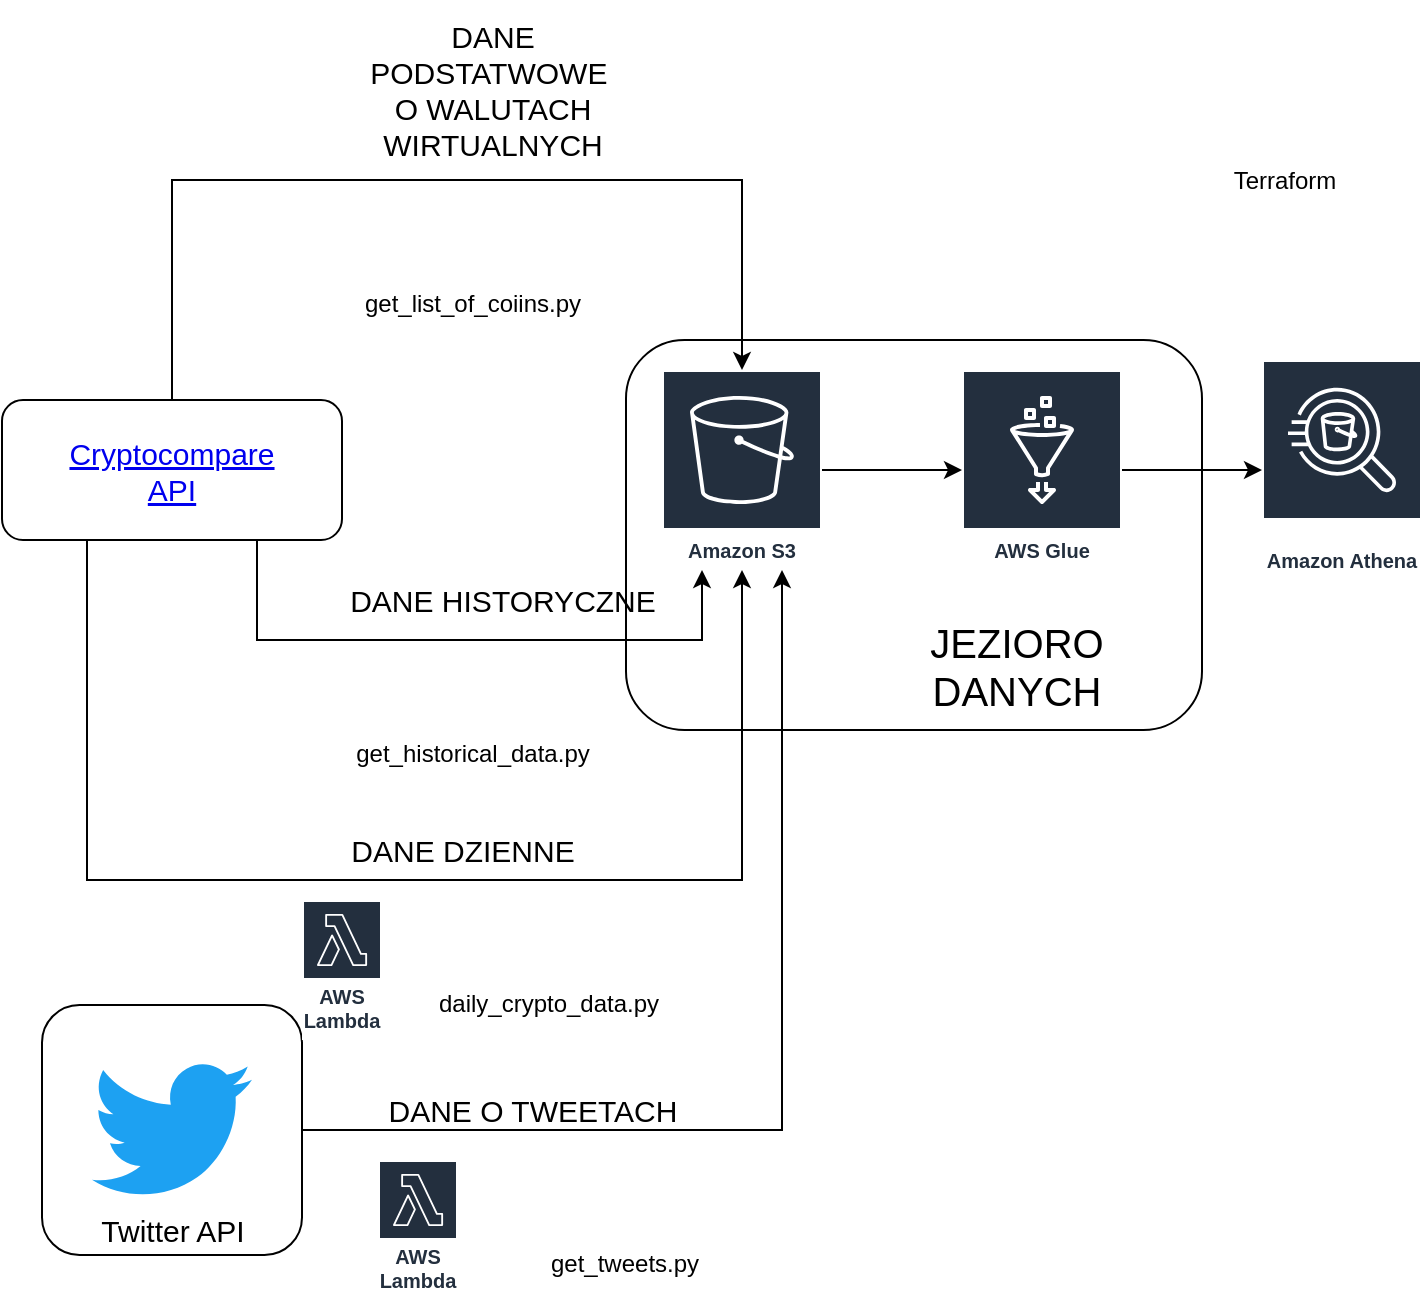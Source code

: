 <mxfile version="20.2.3" type="device"><diagram id="9L2ticWVQrueH_IM1UeO" name="DataFlow"><mxGraphModel dx="1588" dy="761" grid="1" gridSize="10" guides="1" tooltips="1" connect="1" arrows="1" fold="1" page="1" pageScale="1" pageWidth="1169" pageHeight="827" math="0" shadow="0"><root><mxCell id="0"/><mxCell id="1" parent="0"/><mxCell id="_3WW4sqviSx8kWmoF9lM-35" value="" style="rounded=1;whiteSpace=wrap;html=1;fontSize=15;direction=south;" vertex="1" parent="1"><mxGeometry x="60" y="572.5" width="130" height="125" as="geometry"/></mxCell><mxCell id="_3WW4sqviSx8kWmoF9lM-32" value="" style="rounded=1;whiteSpace=wrap;html=1;fontSize=15;direction=south;" vertex="1" parent="1"><mxGeometry x="352" y="240" width="288" height="195" as="geometry"/></mxCell><mxCell id="_3WW4sqviSx8kWmoF9lM-14" style="edgeStyle=orthogonalEdgeStyle;rounded=0;orthogonalLoop=1;jettySize=auto;html=1;fontSize=15;" edge="1" parent="1" source="_3WW4sqviSx8kWmoF9lM-3" target="_3WW4sqviSx8kWmoF9lM-4"><mxGeometry relative="1" as="geometry"><Array as="points"><mxPoint x="125" y="160"/><mxPoint x="410" y="160"/></Array></mxGeometry></mxCell><mxCell id="_3WW4sqviSx8kWmoF9lM-15" style="edgeStyle=orthogonalEdgeStyle;rounded=0;orthogonalLoop=1;jettySize=auto;html=1;exitX=0.75;exitY=1;exitDx=0;exitDy=0;fontSize=15;" edge="1" parent="1" source="_3WW4sqviSx8kWmoF9lM-3" target="_3WW4sqviSx8kWmoF9lM-4"><mxGeometry relative="1" as="geometry"><Array as="points"><mxPoint x="168" y="390"/><mxPoint x="390" y="390"/></Array></mxGeometry></mxCell><mxCell id="_3WW4sqviSx8kWmoF9lM-18" style="edgeStyle=orthogonalEdgeStyle;rounded=0;orthogonalLoop=1;jettySize=auto;html=1;exitX=0.25;exitY=1;exitDx=0;exitDy=0;fontSize=15;" edge="1" parent="1" source="_3WW4sqviSx8kWmoF9lM-3" target="_3WW4sqviSx8kWmoF9lM-4"><mxGeometry relative="1" as="geometry"><Array as="points"><mxPoint x="83" y="510"/><mxPoint x="410" y="510"/></Array></mxGeometry></mxCell><UserObject label="Cryptocompare&#10;API" link="https://min-api.cryptocompare.com/documentation" id="_3WW4sqviSx8kWmoF9lM-3"><mxCell style="fontColor=#0000EE;fontStyle=4;rounded=1;overflow=hidden;spacing=10;fontSize=15;" vertex="1" parent="1"><mxGeometry x="40" y="270" width="170" height="70" as="geometry"/></mxCell></UserObject><mxCell id="_3WW4sqviSx8kWmoF9lM-29" style="edgeStyle=orthogonalEdgeStyle;rounded=0;orthogonalLoop=1;jettySize=auto;html=1;fontSize=15;" edge="1" parent="1" source="_3WW4sqviSx8kWmoF9lM-4" target="_3WW4sqviSx8kWmoF9lM-28"><mxGeometry relative="1" as="geometry"/></mxCell><mxCell id="_3WW4sqviSx8kWmoF9lM-4" value="Amazon S3" style="sketch=0;outlineConnect=0;fontColor=#232F3E;gradientColor=none;strokeColor=#ffffff;fillColor=#232F3E;dashed=0;verticalLabelPosition=middle;verticalAlign=bottom;align=center;html=1;whiteSpace=wrap;fontSize=10;fontStyle=1;spacing=3;shape=mxgraph.aws4.productIcon;prIcon=mxgraph.aws4.s3;" vertex="1" parent="1"><mxGeometry x="370" y="255" width="80" height="100" as="geometry"/></mxCell><mxCell id="_3WW4sqviSx8kWmoF9lM-7" value="get_list_of_coiins.py" style="shape=image;html=1;verticalAlign=top;verticalLabelPosition=bottom;labelBackgroundColor=#ffffff;imageAspect=0;aspect=fixed;image=https://cdn4.iconfinder.com/data/icons/logos-and-brands/512/267_Python_logo-128.png" vertex="1" parent="1"><mxGeometry x="256" y="170" width="38" height="38" as="geometry"/></mxCell><mxCell id="_3WW4sqviSx8kWmoF9lM-8" value="DANE &lt;br&gt;PODSTATWOWE&amp;nbsp;&lt;br&gt;O WALUTACH &lt;br&gt;WIRTUALNYCH" style="text;html=1;resizable=0;autosize=1;align=center;verticalAlign=middle;points=[];fillColor=none;strokeColor=none;rounded=0;fontSize=15;" vertex="1" parent="1"><mxGeometry x="210" y="70" width="150" height="90" as="geometry"/></mxCell><mxCell id="_3WW4sqviSx8kWmoF9lM-16" value="get_historical_data.py" style="shape=image;html=1;verticalAlign=top;verticalLabelPosition=bottom;labelBackgroundColor=#ffffff;imageAspect=0;aspect=fixed;image=https://cdn4.iconfinder.com/data/icons/logos-and-brands/512/267_Python_logo-128.png" vertex="1" parent="1"><mxGeometry x="256" y="395" width="38" height="38" as="geometry"/></mxCell><mxCell id="_3WW4sqviSx8kWmoF9lM-17" value="DANE HISTORYCZNE" style="text;html=1;resizable=0;autosize=1;align=center;verticalAlign=middle;points=[];fillColor=none;strokeColor=none;rounded=0;fontSize=15;" vertex="1" parent="1"><mxGeometry x="200" y="355" width="180" height="30" as="geometry"/></mxCell><mxCell id="_3WW4sqviSx8kWmoF9lM-19" value="DANE DZIENNE" style="text;html=1;resizable=0;autosize=1;align=center;verticalAlign=middle;points=[];fillColor=none;strokeColor=none;rounded=0;fontSize=15;" vertex="1" parent="1"><mxGeometry x="200" y="480" width="140" height="30" as="geometry"/></mxCell><mxCell id="_3WW4sqviSx8kWmoF9lM-20" value="daily_crypto_data.py" style="shape=image;html=1;verticalAlign=top;verticalLabelPosition=bottom;labelBackgroundColor=#ffffff;imageAspect=0;aspect=fixed;image=https://cdn4.iconfinder.com/data/icons/logos-and-brands/512/267_Python_logo-128.png" vertex="1" parent="1"><mxGeometry x="294" y="520" width="38" height="38" as="geometry"/></mxCell><mxCell id="_3WW4sqviSx8kWmoF9lM-21" value="AWS Lambda" style="sketch=0;outlineConnect=0;fontColor=#232F3E;gradientColor=none;strokeColor=#ffffff;fillColor=#232F3E;dashed=0;verticalLabelPosition=middle;verticalAlign=bottom;align=center;html=1;whiteSpace=wrap;fontSize=10;fontStyle=1;spacing=3;shape=mxgraph.aws4.productIcon;prIcon=mxgraph.aws4.lambda;" vertex="1" parent="1"><mxGeometry x="190" y="520" width="40" height="70" as="geometry"/></mxCell><mxCell id="_3WW4sqviSx8kWmoF9lM-24" style="edgeStyle=orthogonalEdgeStyle;rounded=0;orthogonalLoop=1;jettySize=auto;html=1;fontSize=15;exitX=0.5;exitY=0;exitDx=0;exitDy=0;" edge="1" parent="1" source="_3WW4sqviSx8kWmoF9lM-35" target="_3WW4sqviSx8kWmoF9lM-4"><mxGeometry relative="1" as="geometry"><Array as="points"><mxPoint x="430" y="635"/></Array></mxGeometry></mxCell><mxCell id="_3WW4sqviSx8kWmoF9lM-22" value="Twitter API" style="dashed=0;outlineConnect=0;html=1;align=center;labelPosition=center;verticalLabelPosition=bottom;verticalAlign=top;shape=mxgraph.weblogos.twitter;fillColor=#1DA1F2;strokeColor=none;fontSize=15;" vertex="1" parent="1"><mxGeometry x="85" y="600" width="80" height="70" as="geometry"/></mxCell><mxCell id="_3WW4sqviSx8kWmoF9lM-25" value="get_tweets.py" style="shape=image;html=1;verticalAlign=top;verticalLabelPosition=bottom;labelBackgroundColor=#ffffff;imageAspect=0;aspect=fixed;image=https://cdn4.iconfinder.com/data/icons/logos-and-brands/512/267_Python_logo-128.png" vertex="1" parent="1"><mxGeometry x="332" y="650" width="38" height="38" as="geometry"/></mxCell><mxCell id="_3WW4sqviSx8kWmoF9lM-26" value="AWS Lambda" style="sketch=0;outlineConnect=0;fontColor=#232F3E;gradientColor=none;strokeColor=#ffffff;fillColor=#232F3E;dashed=0;verticalLabelPosition=middle;verticalAlign=bottom;align=center;html=1;whiteSpace=wrap;fontSize=10;fontStyle=1;spacing=3;shape=mxgraph.aws4.productIcon;prIcon=mxgraph.aws4.lambda;" vertex="1" parent="1"><mxGeometry x="228" y="650" width="40" height="70" as="geometry"/></mxCell><mxCell id="_3WW4sqviSx8kWmoF9lM-27" value="DANE O TWEETACH" style="text;html=1;resizable=0;autosize=1;align=center;verticalAlign=middle;points=[];fillColor=none;strokeColor=none;rounded=0;fontSize=15;" vertex="1" parent="1"><mxGeometry x="220" y="610" width="170" height="30" as="geometry"/></mxCell><mxCell id="_3WW4sqviSx8kWmoF9lM-31" style="edgeStyle=orthogonalEdgeStyle;rounded=0;orthogonalLoop=1;jettySize=auto;html=1;fontSize=15;" edge="1" parent="1" source="_3WW4sqviSx8kWmoF9lM-28" target="_3WW4sqviSx8kWmoF9lM-30"><mxGeometry relative="1" as="geometry"/></mxCell><mxCell id="_3WW4sqviSx8kWmoF9lM-28" value="AWS Glue" style="sketch=0;outlineConnect=0;fontColor=#232F3E;gradientColor=none;strokeColor=#ffffff;fillColor=#232F3E;dashed=0;verticalLabelPosition=middle;verticalAlign=bottom;align=center;html=1;whiteSpace=wrap;fontSize=10;fontStyle=1;spacing=3;shape=mxgraph.aws4.productIcon;prIcon=mxgraph.aws4.glue;" vertex="1" parent="1"><mxGeometry x="520" y="255" width="80" height="100" as="geometry"/></mxCell><mxCell id="_3WW4sqviSx8kWmoF9lM-30" value="Amazon Athena" style="sketch=0;outlineConnect=0;fontColor=#232F3E;gradientColor=none;strokeColor=#ffffff;fillColor=#232F3E;dashed=0;verticalLabelPosition=middle;verticalAlign=bottom;align=center;html=1;whiteSpace=wrap;fontSize=10;fontStyle=1;spacing=3;shape=mxgraph.aws4.productIcon;prIcon=mxgraph.aws4.athena;" vertex="1" parent="1"><mxGeometry x="670" y="250" width="80" height="110" as="geometry"/></mxCell><mxCell id="_3WW4sqviSx8kWmoF9lM-33" value="JEZIORO DANYCH" style="text;html=1;strokeColor=none;fillColor=none;align=center;verticalAlign=middle;whiteSpace=wrap;rounded=0;fontSize=20;" vertex="1" parent="1"><mxGeometry x="480" y="380" width="135" height="45" as="geometry"/></mxCell><mxCell id="_3WW4sqviSx8kWmoF9lM-36" value="Terraform" style="shape=image;imageAspect=0;aspect=fixed;verticalLabelPosition=bottom;verticalAlign=top;glass=0;fontSize=12;strokeWidth=4;fillColor=none;image=https://external-content.duckduckgo.com/iu/?u=https%3A%2F%2Fcdn.icon-icons.com%2Ficons2%2F2107%2FPNG%2F512%2Ffile_type_terraform_icon_130125.png&amp;f=1&amp;nofb=1;" vertex="1" parent="1"><mxGeometry x="650" y="83.5" width="63" height="63" as="geometry"/></mxCell></root></mxGraphModel></diagram></mxfile>